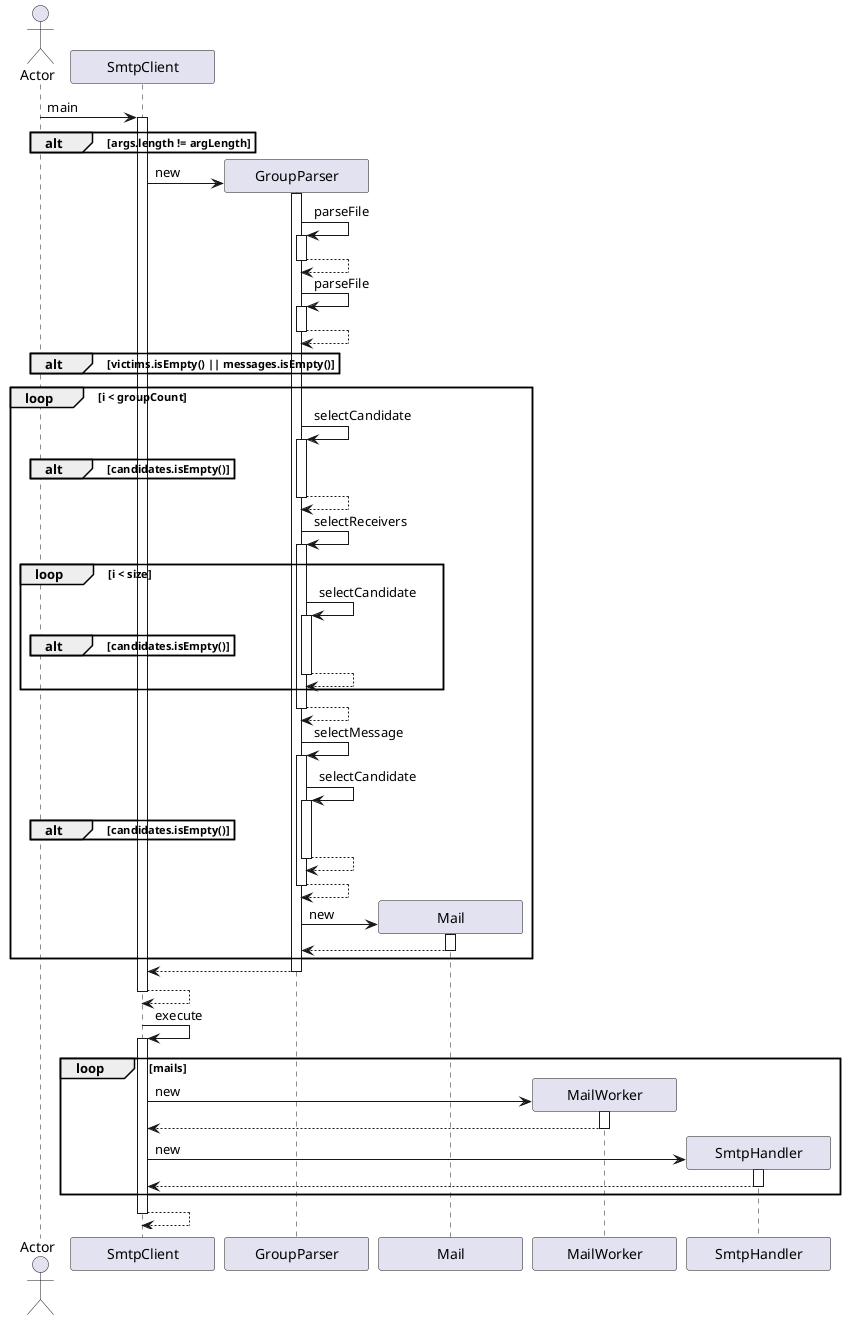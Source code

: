 @startuml
skinparam MinClassWidth 130
actor Actor
Actor -> SmtpClient : main
activate SmtpClient
alt args.length != argLength
end
create SmtpClient
'SmtpClient -> SmtpClient : new
activate SmtpClient
create GroupParser
SmtpClient -> GroupParser : new
activate GroupParser
GroupParser -> GroupParser : parseFile
activate GroupParser
GroupParser --> GroupParser
deactivate GroupParser
GroupParser -> GroupParser : parseFile
activate GroupParser
GroupParser --> GroupParser
deactivate GroupParser
alt victims.isEmpty() || messages.isEmpty()
end
loop i < groupCount
GroupParser -> GroupParser : selectCandidate
activate GroupParser
alt candidates.isEmpty()
end
GroupParser --> GroupParser
deactivate GroupParser
GroupParser -> GroupParser : selectReceivers
activate GroupParser
loop i < size
GroupParser -> GroupParser : selectCandidate
activate GroupParser
alt candidates.isEmpty()
end
GroupParser --> GroupParser
deactivate GroupParser
end
GroupParser --> GroupParser
deactivate GroupParser
GroupParser -> GroupParser : selectMessage
activate GroupParser
GroupParser -> GroupParser : selectCandidate
activate GroupParser
alt candidates.isEmpty()
end
GroupParser --> GroupParser
deactivate GroupParser
GroupParser --> GroupParser
deactivate GroupParser
create Mail
GroupParser -> Mail : new
activate Mail
Mail --> GroupParser
deactivate Mail
end
GroupParser --> SmtpClient
deactivate GroupParser
SmtpClient --> SmtpClient
deactivate SmtpClient
SmtpClient -> SmtpClient : execute
activate SmtpClient
loop mails
create MailWorker
SmtpClient -> MailWorker : new
activate MailWorker
MailWorker --> SmtpClient
deactivate MailWorker
create SmtpHandler
SmtpClient -> SmtpHandler : new
activate SmtpHandler
SmtpHandler --> SmtpClient
deactivate SmtpHandler
end
return
@enduml